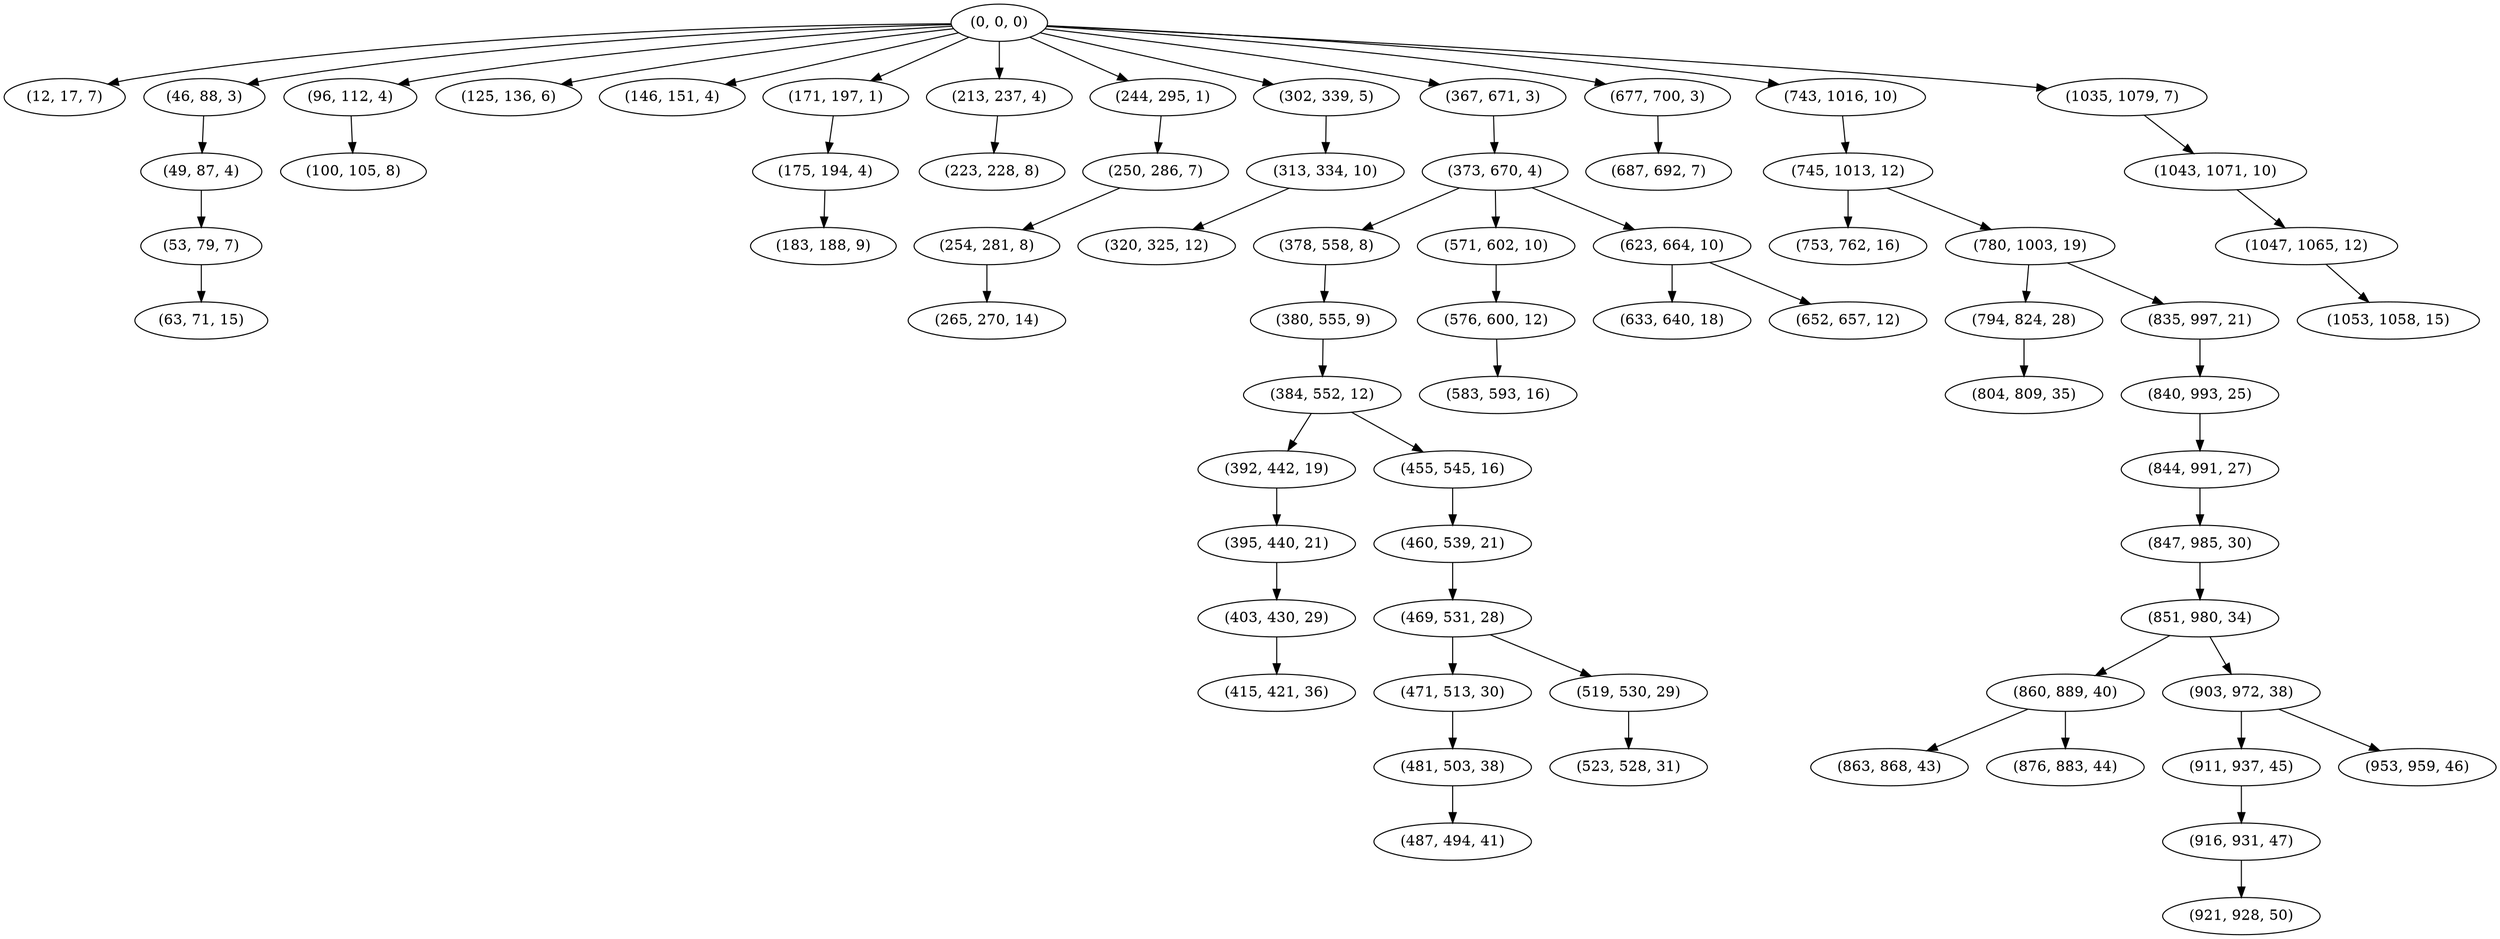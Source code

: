 digraph tree {
    "(0, 0, 0)";
    "(12, 17, 7)";
    "(46, 88, 3)";
    "(49, 87, 4)";
    "(53, 79, 7)";
    "(63, 71, 15)";
    "(96, 112, 4)";
    "(100, 105, 8)";
    "(125, 136, 6)";
    "(146, 151, 4)";
    "(171, 197, 1)";
    "(175, 194, 4)";
    "(183, 188, 9)";
    "(213, 237, 4)";
    "(223, 228, 8)";
    "(244, 295, 1)";
    "(250, 286, 7)";
    "(254, 281, 8)";
    "(265, 270, 14)";
    "(302, 339, 5)";
    "(313, 334, 10)";
    "(320, 325, 12)";
    "(367, 671, 3)";
    "(373, 670, 4)";
    "(378, 558, 8)";
    "(380, 555, 9)";
    "(384, 552, 12)";
    "(392, 442, 19)";
    "(395, 440, 21)";
    "(403, 430, 29)";
    "(415, 421, 36)";
    "(455, 545, 16)";
    "(460, 539, 21)";
    "(469, 531, 28)";
    "(471, 513, 30)";
    "(481, 503, 38)";
    "(487, 494, 41)";
    "(519, 530, 29)";
    "(523, 528, 31)";
    "(571, 602, 10)";
    "(576, 600, 12)";
    "(583, 593, 16)";
    "(623, 664, 10)";
    "(633, 640, 18)";
    "(652, 657, 12)";
    "(677, 700, 3)";
    "(687, 692, 7)";
    "(743, 1016, 10)";
    "(745, 1013, 12)";
    "(753, 762, 16)";
    "(780, 1003, 19)";
    "(794, 824, 28)";
    "(804, 809, 35)";
    "(835, 997, 21)";
    "(840, 993, 25)";
    "(844, 991, 27)";
    "(847, 985, 30)";
    "(851, 980, 34)";
    "(860, 889, 40)";
    "(863, 868, 43)";
    "(876, 883, 44)";
    "(903, 972, 38)";
    "(911, 937, 45)";
    "(916, 931, 47)";
    "(921, 928, 50)";
    "(953, 959, 46)";
    "(1035, 1079, 7)";
    "(1043, 1071, 10)";
    "(1047, 1065, 12)";
    "(1053, 1058, 15)";
    "(0, 0, 0)" -> "(12, 17, 7)";
    "(0, 0, 0)" -> "(46, 88, 3)";
    "(0, 0, 0)" -> "(96, 112, 4)";
    "(0, 0, 0)" -> "(125, 136, 6)";
    "(0, 0, 0)" -> "(146, 151, 4)";
    "(0, 0, 0)" -> "(171, 197, 1)";
    "(0, 0, 0)" -> "(213, 237, 4)";
    "(0, 0, 0)" -> "(244, 295, 1)";
    "(0, 0, 0)" -> "(302, 339, 5)";
    "(0, 0, 0)" -> "(367, 671, 3)";
    "(0, 0, 0)" -> "(677, 700, 3)";
    "(0, 0, 0)" -> "(743, 1016, 10)";
    "(0, 0, 0)" -> "(1035, 1079, 7)";
    "(46, 88, 3)" -> "(49, 87, 4)";
    "(49, 87, 4)" -> "(53, 79, 7)";
    "(53, 79, 7)" -> "(63, 71, 15)";
    "(96, 112, 4)" -> "(100, 105, 8)";
    "(171, 197, 1)" -> "(175, 194, 4)";
    "(175, 194, 4)" -> "(183, 188, 9)";
    "(213, 237, 4)" -> "(223, 228, 8)";
    "(244, 295, 1)" -> "(250, 286, 7)";
    "(250, 286, 7)" -> "(254, 281, 8)";
    "(254, 281, 8)" -> "(265, 270, 14)";
    "(302, 339, 5)" -> "(313, 334, 10)";
    "(313, 334, 10)" -> "(320, 325, 12)";
    "(367, 671, 3)" -> "(373, 670, 4)";
    "(373, 670, 4)" -> "(378, 558, 8)";
    "(373, 670, 4)" -> "(571, 602, 10)";
    "(373, 670, 4)" -> "(623, 664, 10)";
    "(378, 558, 8)" -> "(380, 555, 9)";
    "(380, 555, 9)" -> "(384, 552, 12)";
    "(384, 552, 12)" -> "(392, 442, 19)";
    "(384, 552, 12)" -> "(455, 545, 16)";
    "(392, 442, 19)" -> "(395, 440, 21)";
    "(395, 440, 21)" -> "(403, 430, 29)";
    "(403, 430, 29)" -> "(415, 421, 36)";
    "(455, 545, 16)" -> "(460, 539, 21)";
    "(460, 539, 21)" -> "(469, 531, 28)";
    "(469, 531, 28)" -> "(471, 513, 30)";
    "(469, 531, 28)" -> "(519, 530, 29)";
    "(471, 513, 30)" -> "(481, 503, 38)";
    "(481, 503, 38)" -> "(487, 494, 41)";
    "(519, 530, 29)" -> "(523, 528, 31)";
    "(571, 602, 10)" -> "(576, 600, 12)";
    "(576, 600, 12)" -> "(583, 593, 16)";
    "(623, 664, 10)" -> "(633, 640, 18)";
    "(623, 664, 10)" -> "(652, 657, 12)";
    "(677, 700, 3)" -> "(687, 692, 7)";
    "(743, 1016, 10)" -> "(745, 1013, 12)";
    "(745, 1013, 12)" -> "(753, 762, 16)";
    "(745, 1013, 12)" -> "(780, 1003, 19)";
    "(780, 1003, 19)" -> "(794, 824, 28)";
    "(780, 1003, 19)" -> "(835, 997, 21)";
    "(794, 824, 28)" -> "(804, 809, 35)";
    "(835, 997, 21)" -> "(840, 993, 25)";
    "(840, 993, 25)" -> "(844, 991, 27)";
    "(844, 991, 27)" -> "(847, 985, 30)";
    "(847, 985, 30)" -> "(851, 980, 34)";
    "(851, 980, 34)" -> "(860, 889, 40)";
    "(851, 980, 34)" -> "(903, 972, 38)";
    "(860, 889, 40)" -> "(863, 868, 43)";
    "(860, 889, 40)" -> "(876, 883, 44)";
    "(903, 972, 38)" -> "(911, 937, 45)";
    "(903, 972, 38)" -> "(953, 959, 46)";
    "(911, 937, 45)" -> "(916, 931, 47)";
    "(916, 931, 47)" -> "(921, 928, 50)";
    "(1035, 1079, 7)" -> "(1043, 1071, 10)";
    "(1043, 1071, 10)" -> "(1047, 1065, 12)";
    "(1047, 1065, 12)" -> "(1053, 1058, 15)";
}
